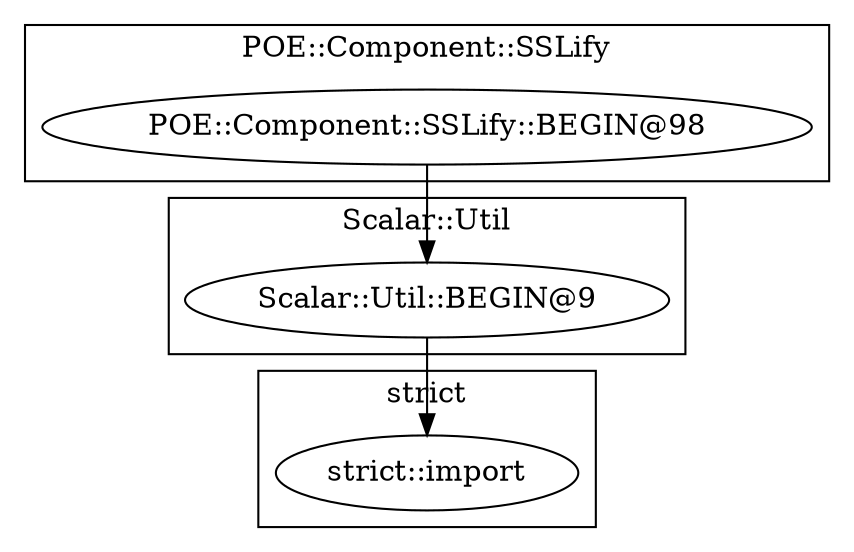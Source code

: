 digraph {
graph [overlap=false]
subgraph cluster_Scalar_Util {
	label="Scalar::Util";
	"Scalar::Util::BEGIN@9";
}
subgraph cluster_POE_Component_SSLify {
	label="POE::Component::SSLify";
	"POE::Component::SSLify::BEGIN@98";
}
subgraph cluster_strict {
	label="strict";
	"strict::import";
}
"POE::Component::SSLify::BEGIN@98" -> "Scalar::Util::BEGIN@9";
"Scalar::Util::BEGIN@9" -> "strict::import";
}
